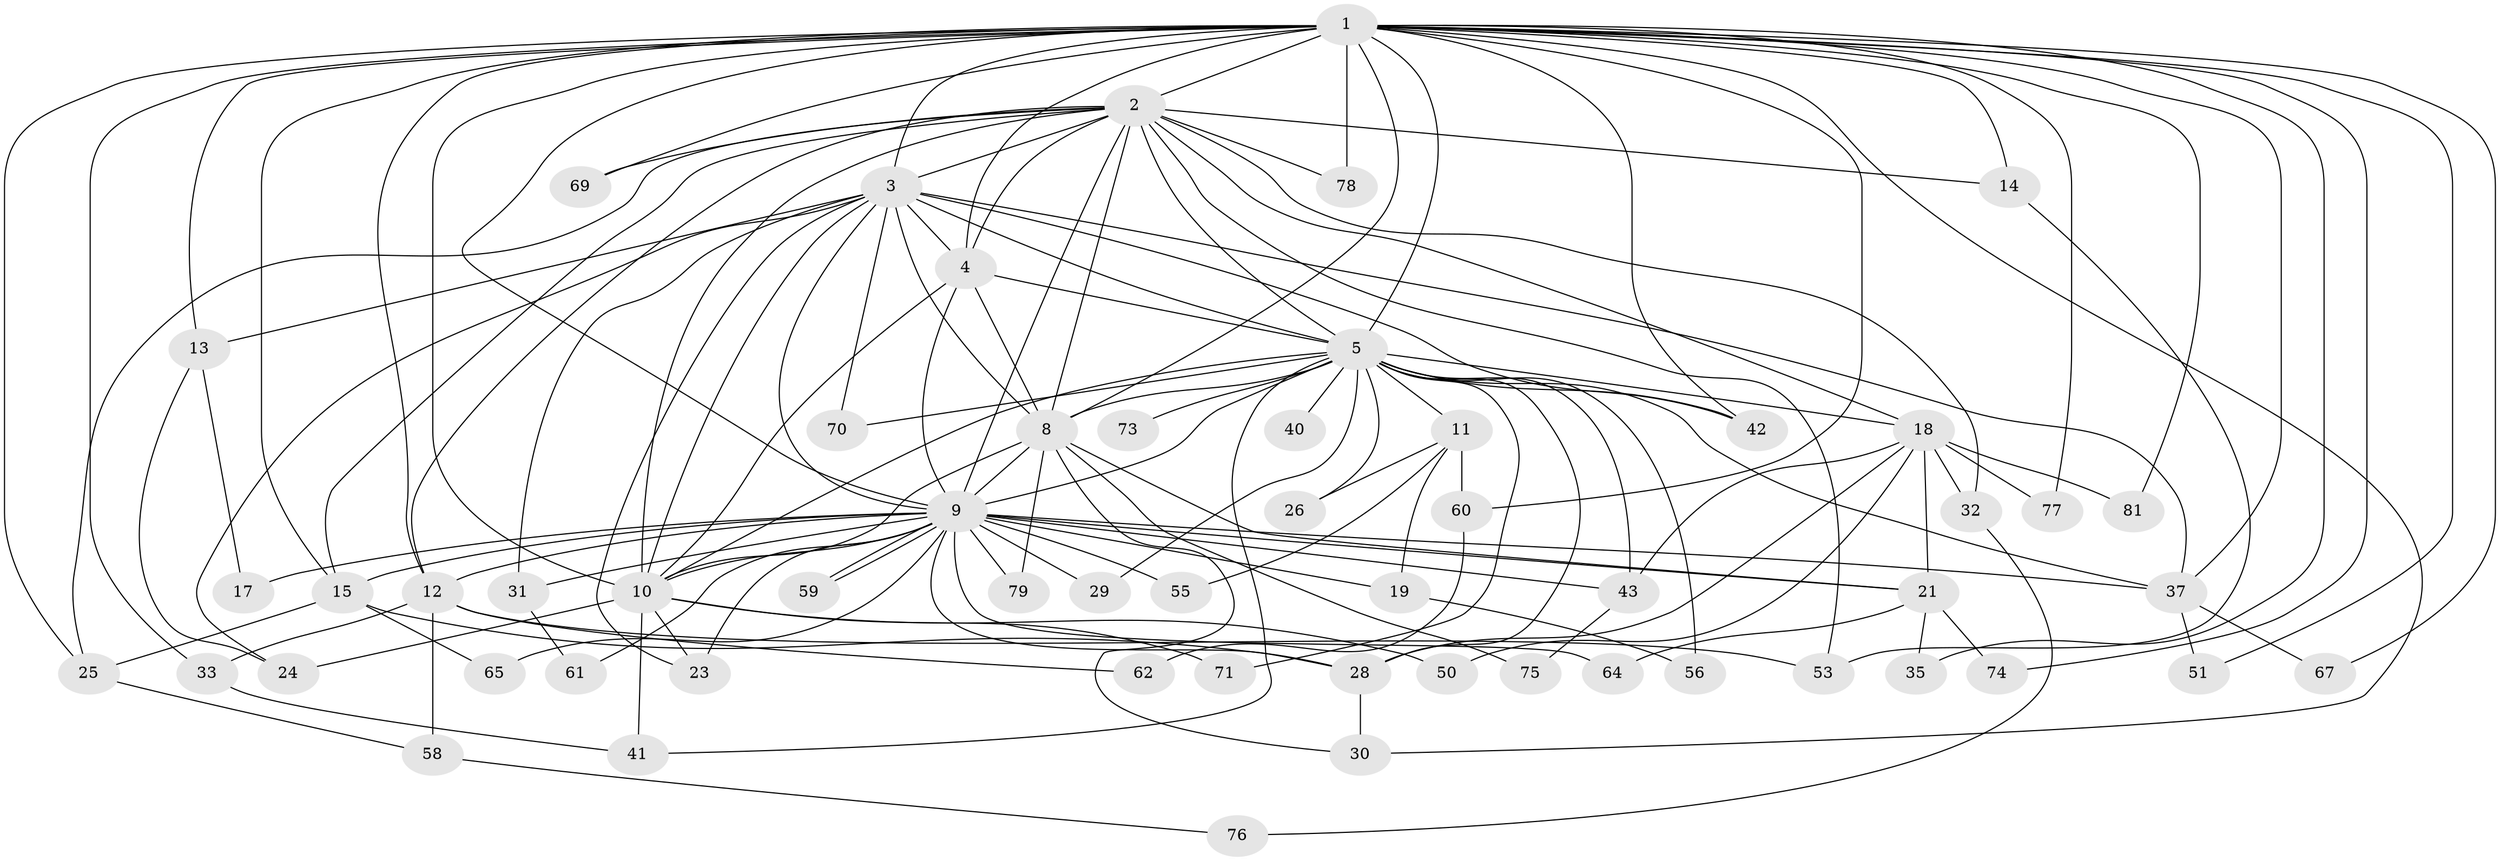 // original degree distribution, {20: 0.024691358024691357, 18: 0.012345679012345678, 16: 0.024691358024691357, 9: 0.024691358024691357, 19: 0.012345679012345678, 14: 0.012345679012345678, 29: 0.012345679012345678, 15: 0.012345679012345678, 7: 0.024691358024691357, 4: 0.037037037037037035, 3: 0.2345679012345679, 6: 0.024691358024691357, 2: 0.5185185185185185, 5: 0.024691358024691357}
// Generated by graph-tools (version 1.1) at 2025/11/02/27/25 16:11:07]
// undirected, 57 vertices, 138 edges
graph export_dot {
graph [start="1"]
  node [color=gray90,style=filled];
  1 [super="+7"];
  2 [super="+49"];
  3 [super="+66"];
  4;
  5 [super="+6"];
  8 [super="+39"];
  9 [super="+38"];
  10 [super="+20"];
  11 [super="+68"];
  12 [super="+46"];
  13 [super="+27"];
  14 [super="+22"];
  15 [super="+16"];
  17;
  18 [super="+57"];
  19;
  21 [super="+48"];
  23 [super="+44"];
  24;
  25 [super="+36"];
  26;
  28 [super="+34"];
  29;
  30 [super="+63"];
  31;
  32;
  33;
  35;
  37 [super="+52"];
  40;
  41 [super="+80"];
  42 [super="+45"];
  43 [super="+47"];
  50;
  51;
  53 [super="+54"];
  55;
  56;
  58 [super="+72"];
  59;
  60;
  61;
  62;
  64;
  65;
  67;
  69;
  70;
  71;
  73;
  74;
  75;
  76;
  77;
  78;
  79;
  81;
  1 -- 2 [weight=3];
  1 -- 3 [weight=2];
  1 -- 4 [weight=2];
  1 -- 5 [weight=4];
  1 -- 8 [weight=2];
  1 -- 9 [weight=2];
  1 -- 10 [weight=3];
  1 -- 12;
  1 -- 13;
  1 -- 14 [weight=2];
  1 -- 30;
  1 -- 35;
  1 -- 67;
  1 -- 77;
  1 -- 78;
  1 -- 81;
  1 -- 69;
  1 -- 74;
  1 -- 15;
  1 -- 25;
  1 -- 33;
  1 -- 37;
  1 -- 42;
  1 -- 51;
  1 -- 60;
  2 -- 3;
  2 -- 4;
  2 -- 5 [weight=2];
  2 -- 8;
  2 -- 9 [weight=2];
  2 -- 10;
  2 -- 14;
  2 -- 18;
  2 -- 32;
  2 -- 69;
  2 -- 78;
  2 -- 25;
  2 -- 53;
  2 -- 15;
  2 -- 12;
  3 -- 4;
  3 -- 5 [weight=2];
  3 -- 8;
  3 -- 9;
  3 -- 10;
  3 -- 13;
  3 -- 23;
  3 -- 24;
  3 -- 31;
  3 -- 70;
  3 -- 37;
  3 -- 42;
  4 -- 5 [weight=2];
  4 -- 8;
  4 -- 9;
  4 -- 10;
  5 -- 8 [weight=2];
  5 -- 9 [weight=2];
  5 -- 10 [weight=2];
  5 -- 11 [weight=3];
  5 -- 26;
  5 -- 28;
  5 -- 29;
  5 -- 40 [weight=2];
  5 -- 70;
  5 -- 71;
  5 -- 73 [weight=2];
  5 -- 37;
  5 -- 42;
  5 -- 18;
  5 -- 56;
  5 -- 41;
  5 -- 43;
  8 -- 9 [weight=2];
  8 -- 10;
  8 -- 21;
  8 -- 30;
  8 -- 75;
  8 -- 79;
  9 -- 10;
  9 -- 12;
  9 -- 15;
  9 -- 17;
  9 -- 19;
  9 -- 23;
  9 -- 29;
  9 -- 31;
  9 -- 43;
  9 -- 55;
  9 -- 59;
  9 -- 59;
  9 -- 61;
  9 -- 64;
  9 -- 65;
  9 -- 79;
  9 -- 37;
  9 -- 21;
  9 -- 28;
  10 -- 24;
  10 -- 41;
  10 -- 50;
  10 -- 71;
  10 -- 23;
  11 -- 19;
  11 -- 26;
  11 -- 55;
  11 -- 60;
  12 -- 33;
  12 -- 53;
  12 -- 62;
  12 -- 58 [weight=2];
  13 -- 17;
  13 -- 24;
  14 -- 53;
  15 -- 25;
  15 -- 28;
  15 -- 65;
  18 -- 21;
  18 -- 32;
  18 -- 43;
  18 -- 50;
  18 -- 77;
  18 -- 81;
  18 -- 28;
  19 -- 56;
  21 -- 35;
  21 -- 64;
  21 -- 74;
  25 -- 58;
  28 -- 30;
  31 -- 61;
  32 -- 76;
  33 -- 41;
  37 -- 51;
  37 -- 67;
  43 -- 75;
  58 -- 76;
  60 -- 62;
}

